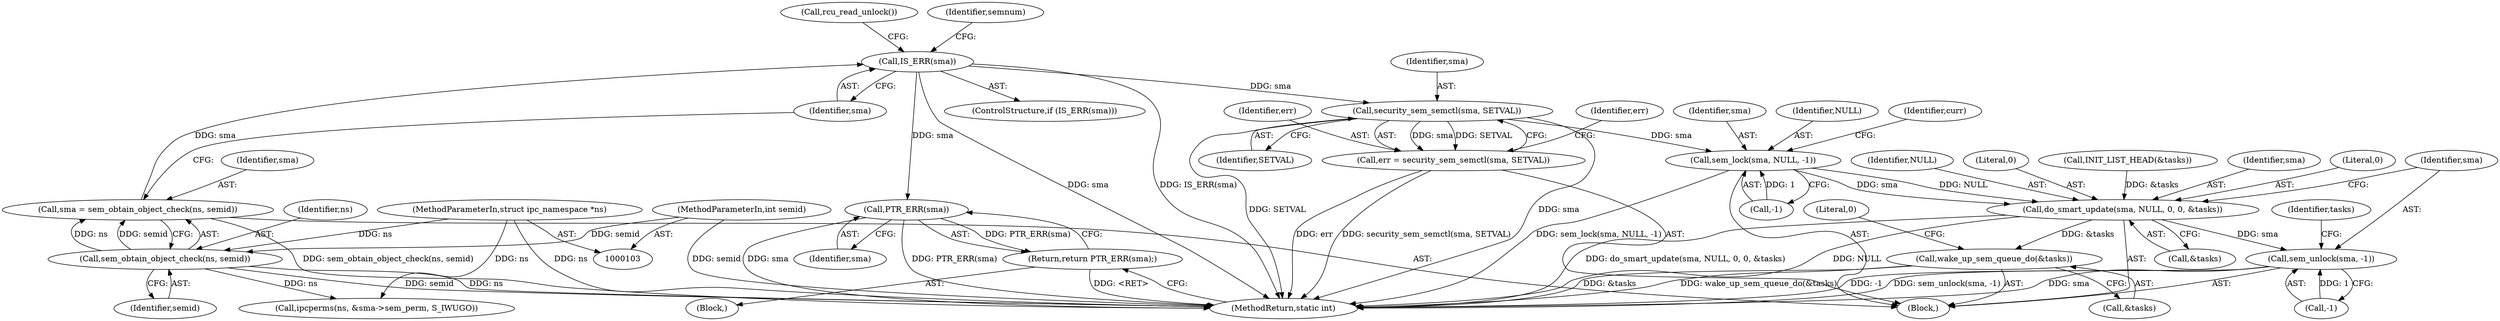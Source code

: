 digraph "0_linux_6062a8dc0517bce23e3c2f7d2fea5e22411269a3_13@pointer" {
"1000141" [label="(Call,IS_ERR(sma))"];
"1000135" [label="(Call,sma = sem_obtain_object_check(ns, semid))"];
"1000137" [label="(Call,sem_obtain_object_check(ns, semid))"];
"1000104" [label="(MethodParameterIn,struct ipc_namespace *ns)"];
"1000105" [label="(MethodParameterIn,int semid)"];
"1000146" [label="(Call,PTR_ERR(sma))"];
"1000145" [label="(Return,return PTR_ERR(sma);)"];
"1000178" [label="(Call,security_sem_semctl(sma, SETVAL))"];
"1000176" [label="(Call,err = security_sem_semctl(sma, SETVAL))"];
"1000188" [label="(Call,sem_lock(sma, NULL, -1))"];
"1000231" [label="(Call,do_smart_update(sma, NULL, 0, 0, &tasks))"];
"1000238" [label="(Call,sem_unlock(sma, -1))"];
"1000242" [label="(Call,wake_up_sem_queue_do(&tasks))"];
"1000105" [label="(MethodParameterIn,int semid)"];
"1000146" [label="(Call,PTR_ERR(sma))"];
"1000145" [label="(Return,return PTR_ERR(sma);)"];
"1000131" [label="(Call,INIT_LIST_HEAD(&tasks))"];
"1000242" [label="(Call,wake_up_sem_queue_do(&tasks))"];
"1000140" [label="(ControlStructure,if (IS_ERR(sma)))"];
"1000142" [label="(Identifier,sma)"];
"1000232" [label="(Identifier,sma)"];
"1000240" [label="(Call,-1)"];
"1000235" [label="(Literal,0)"];
"1000189" [label="(Identifier,sma)"];
"1000233" [label="(Identifier,NULL)"];
"1000236" [label="(Call,&tasks)"];
"1000137" [label="(Call,sem_obtain_object_check(ns, semid))"];
"1000234" [label="(Literal,0)"];
"1000244" [label="(Identifier,tasks)"];
"1000164" [label="(Call,ipcperms(ns, &sma->sem_perm, S_IWUGO))"];
"1000247" [label="(MethodReturn,static int)"];
"1000144" [label="(Call,rcu_read_unlock())"];
"1000176" [label="(Call,err = security_sem_semctl(sma, SETVAL))"];
"1000136" [label="(Identifier,sma)"];
"1000143" [label="(Block,)"];
"1000147" [label="(Identifier,sma)"];
"1000177" [label="(Identifier,err)"];
"1000243" [label="(Call,&tasks)"];
"1000180" [label="(Identifier,SETVAL)"];
"1000190" [label="(Identifier,NULL)"];
"1000194" [label="(Identifier,curr)"];
"1000138" [label="(Identifier,ns)"];
"1000135" [label="(Call,sma = sem_obtain_object_check(ns, semid))"];
"1000108" [label="(Block,)"];
"1000178" [label="(Call,security_sem_semctl(sma, SETVAL))"];
"1000188" [label="(Call,sem_lock(sma, NULL, -1))"];
"1000231" [label="(Call,do_smart_update(sma, NULL, 0, 0, &tasks))"];
"1000191" [label="(Call,-1)"];
"1000238" [label="(Call,sem_unlock(sma, -1))"];
"1000246" [label="(Literal,0)"];
"1000151" [label="(Identifier,semnum)"];
"1000179" [label="(Identifier,sma)"];
"1000239" [label="(Identifier,sma)"];
"1000141" [label="(Call,IS_ERR(sma))"];
"1000104" [label="(MethodParameterIn,struct ipc_namespace *ns)"];
"1000139" [label="(Identifier,semid)"];
"1000182" [label="(Identifier,err)"];
"1000141" -> "1000140"  [label="AST: "];
"1000141" -> "1000142"  [label="CFG: "];
"1000142" -> "1000141"  [label="AST: "];
"1000144" -> "1000141"  [label="CFG: "];
"1000151" -> "1000141"  [label="CFG: "];
"1000141" -> "1000247"  [label="DDG: sma"];
"1000141" -> "1000247"  [label="DDG: IS_ERR(sma)"];
"1000135" -> "1000141"  [label="DDG: sma"];
"1000141" -> "1000146"  [label="DDG: sma"];
"1000141" -> "1000178"  [label="DDG: sma"];
"1000135" -> "1000108"  [label="AST: "];
"1000135" -> "1000137"  [label="CFG: "];
"1000136" -> "1000135"  [label="AST: "];
"1000137" -> "1000135"  [label="AST: "];
"1000142" -> "1000135"  [label="CFG: "];
"1000135" -> "1000247"  [label="DDG: sem_obtain_object_check(ns, semid)"];
"1000137" -> "1000135"  [label="DDG: ns"];
"1000137" -> "1000135"  [label="DDG: semid"];
"1000137" -> "1000139"  [label="CFG: "];
"1000138" -> "1000137"  [label="AST: "];
"1000139" -> "1000137"  [label="AST: "];
"1000137" -> "1000247"  [label="DDG: ns"];
"1000137" -> "1000247"  [label="DDG: semid"];
"1000104" -> "1000137"  [label="DDG: ns"];
"1000105" -> "1000137"  [label="DDG: semid"];
"1000137" -> "1000164"  [label="DDG: ns"];
"1000104" -> "1000103"  [label="AST: "];
"1000104" -> "1000247"  [label="DDG: ns"];
"1000104" -> "1000164"  [label="DDG: ns"];
"1000105" -> "1000103"  [label="AST: "];
"1000105" -> "1000247"  [label="DDG: semid"];
"1000146" -> "1000145"  [label="AST: "];
"1000146" -> "1000147"  [label="CFG: "];
"1000147" -> "1000146"  [label="AST: "];
"1000145" -> "1000146"  [label="CFG: "];
"1000146" -> "1000247"  [label="DDG: PTR_ERR(sma)"];
"1000146" -> "1000247"  [label="DDG: sma"];
"1000146" -> "1000145"  [label="DDG: PTR_ERR(sma)"];
"1000145" -> "1000143"  [label="AST: "];
"1000247" -> "1000145"  [label="CFG: "];
"1000145" -> "1000247"  [label="DDG: <RET>"];
"1000178" -> "1000176"  [label="AST: "];
"1000178" -> "1000180"  [label="CFG: "];
"1000179" -> "1000178"  [label="AST: "];
"1000180" -> "1000178"  [label="AST: "];
"1000176" -> "1000178"  [label="CFG: "];
"1000178" -> "1000247"  [label="DDG: sma"];
"1000178" -> "1000247"  [label="DDG: SETVAL"];
"1000178" -> "1000176"  [label="DDG: sma"];
"1000178" -> "1000176"  [label="DDG: SETVAL"];
"1000178" -> "1000188"  [label="DDG: sma"];
"1000176" -> "1000108"  [label="AST: "];
"1000177" -> "1000176"  [label="AST: "];
"1000182" -> "1000176"  [label="CFG: "];
"1000176" -> "1000247"  [label="DDG: security_sem_semctl(sma, SETVAL)"];
"1000176" -> "1000247"  [label="DDG: err"];
"1000188" -> "1000108"  [label="AST: "];
"1000188" -> "1000191"  [label="CFG: "];
"1000189" -> "1000188"  [label="AST: "];
"1000190" -> "1000188"  [label="AST: "];
"1000191" -> "1000188"  [label="AST: "];
"1000194" -> "1000188"  [label="CFG: "];
"1000188" -> "1000247"  [label="DDG: sem_lock(sma, NULL, -1)"];
"1000191" -> "1000188"  [label="DDG: 1"];
"1000188" -> "1000231"  [label="DDG: sma"];
"1000188" -> "1000231"  [label="DDG: NULL"];
"1000231" -> "1000108"  [label="AST: "];
"1000231" -> "1000236"  [label="CFG: "];
"1000232" -> "1000231"  [label="AST: "];
"1000233" -> "1000231"  [label="AST: "];
"1000234" -> "1000231"  [label="AST: "];
"1000235" -> "1000231"  [label="AST: "];
"1000236" -> "1000231"  [label="AST: "];
"1000239" -> "1000231"  [label="CFG: "];
"1000231" -> "1000247"  [label="DDG: NULL"];
"1000231" -> "1000247"  [label="DDG: do_smart_update(sma, NULL, 0, 0, &tasks)"];
"1000131" -> "1000231"  [label="DDG: &tasks"];
"1000231" -> "1000238"  [label="DDG: sma"];
"1000231" -> "1000242"  [label="DDG: &tasks"];
"1000238" -> "1000108"  [label="AST: "];
"1000238" -> "1000240"  [label="CFG: "];
"1000239" -> "1000238"  [label="AST: "];
"1000240" -> "1000238"  [label="AST: "];
"1000244" -> "1000238"  [label="CFG: "];
"1000238" -> "1000247"  [label="DDG: sma"];
"1000238" -> "1000247"  [label="DDG: -1"];
"1000238" -> "1000247"  [label="DDG: sem_unlock(sma, -1)"];
"1000240" -> "1000238"  [label="DDG: 1"];
"1000242" -> "1000108"  [label="AST: "];
"1000242" -> "1000243"  [label="CFG: "];
"1000243" -> "1000242"  [label="AST: "];
"1000246" -> "1000242"  [label="CFG: "];
"1000242" -> "1000247"  [label="DDG: wake_up_sem_queue_do(&tasks)"];
"1000242" -> "1000247"  [label="DDG: &tasks"];
}
